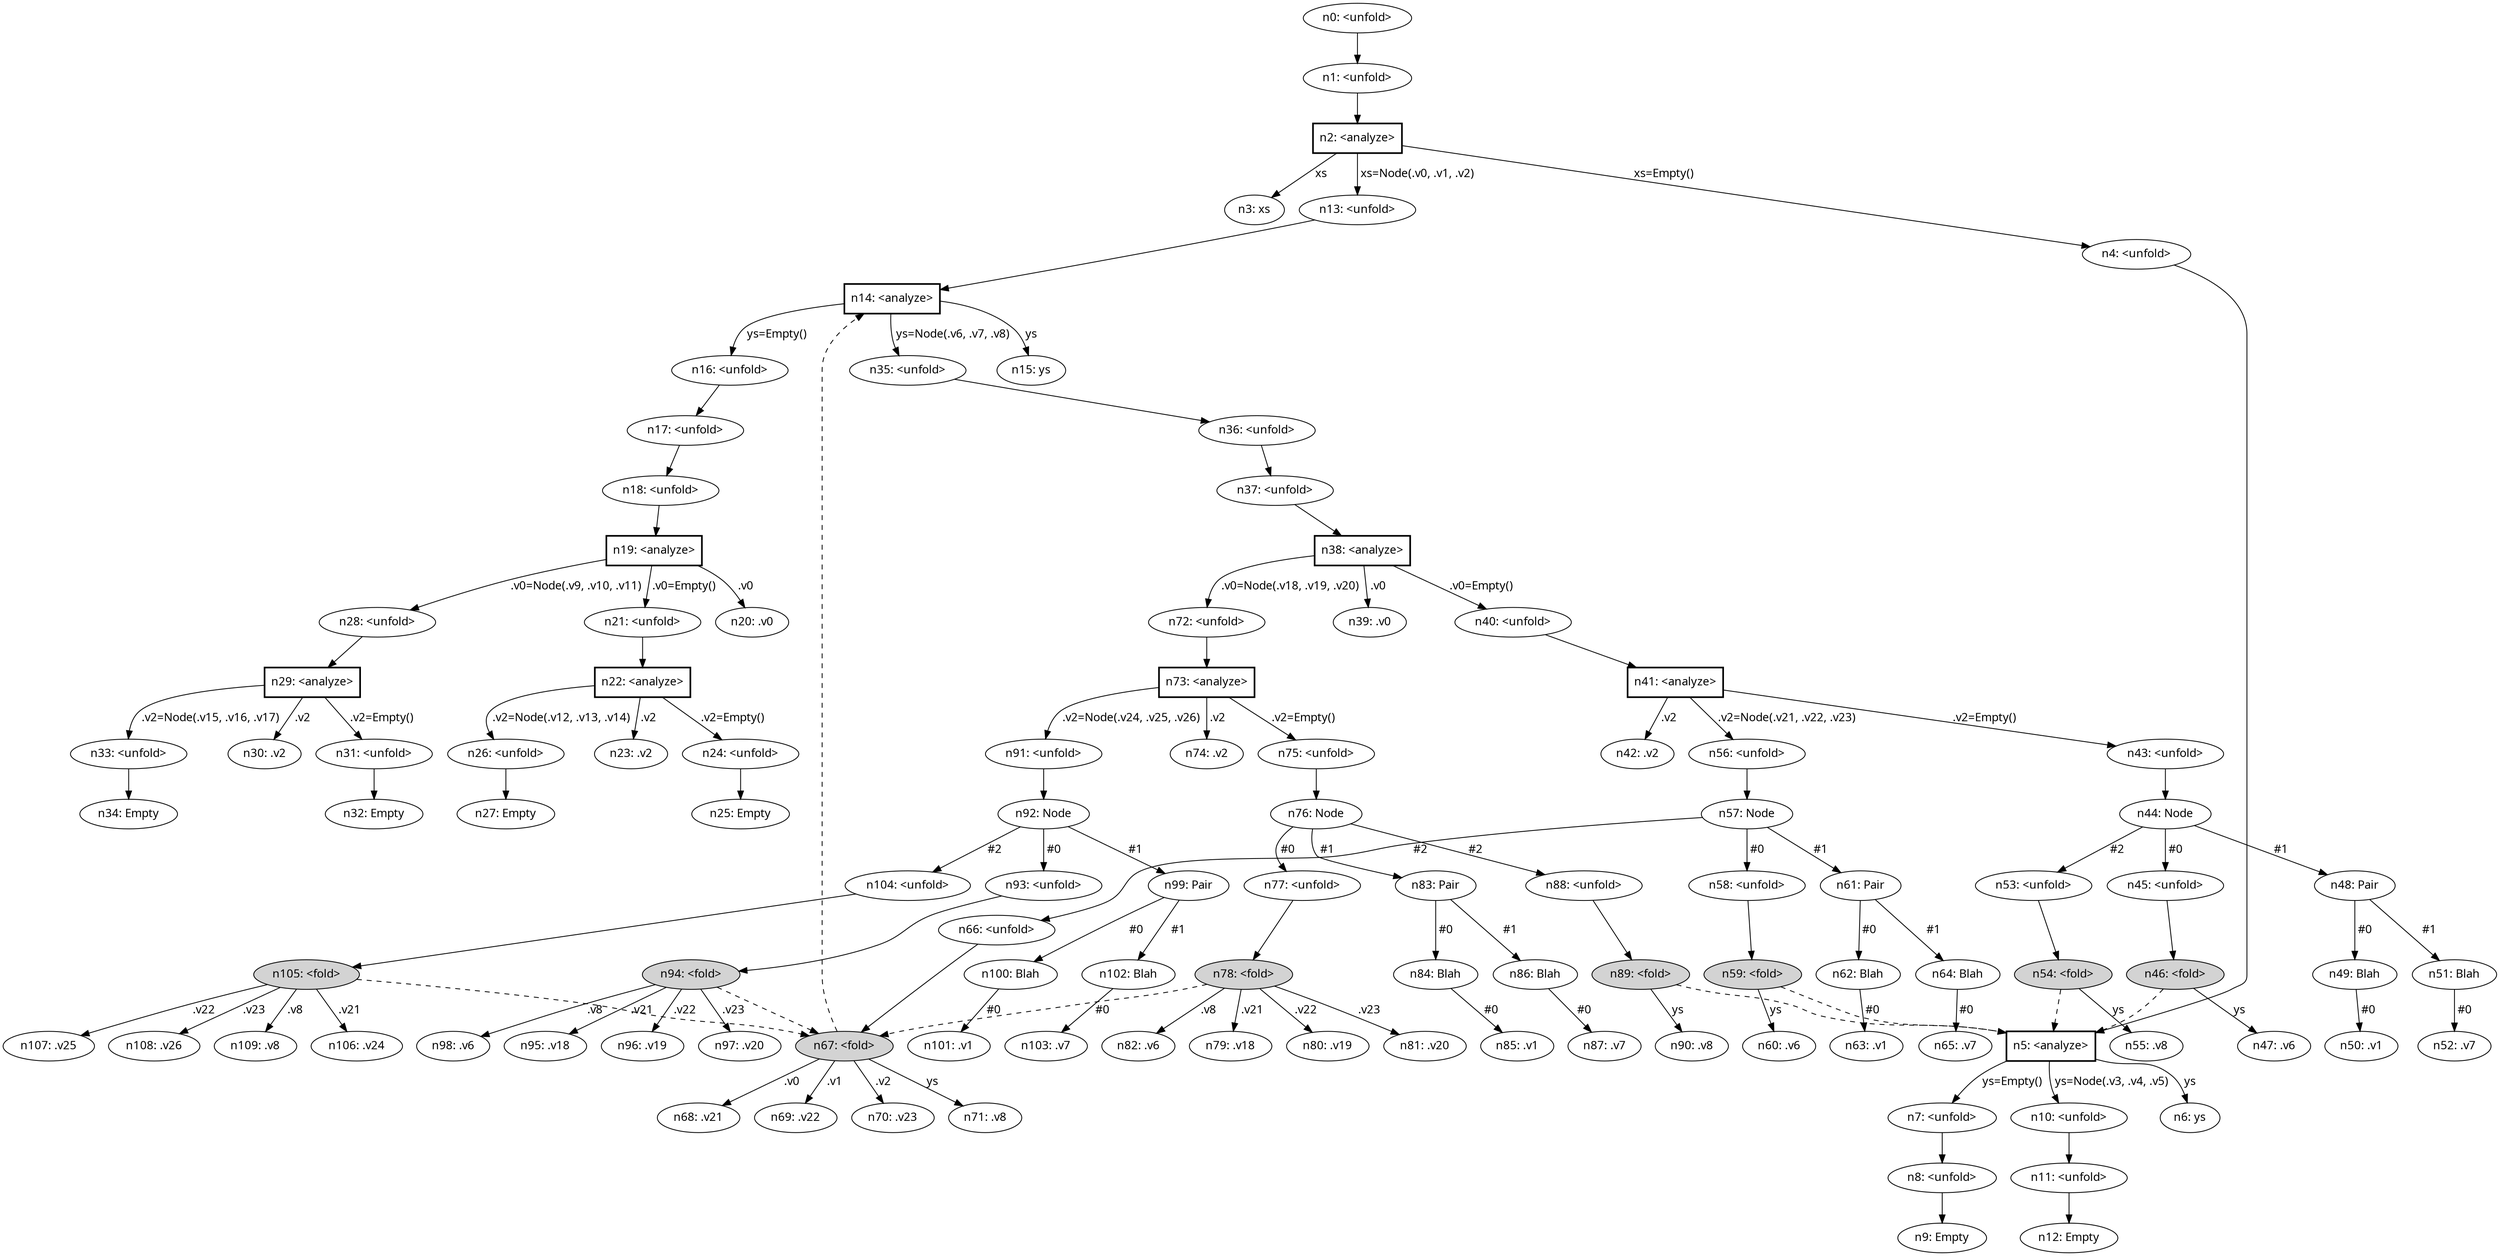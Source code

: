 digraph {
    node [fontname="bold helvetica"];
    edge [fontname="bold helvetica"];
    n0 [label="n0: <unfold>"];
    n1 [label="n1: <unfold>"];
    n0 -> n1;
    n2 [label="n2: <analyze>"] [shape=box style=bold];
    n1 -> n2;
    n3 [label="n3: xs"];
    n2 -> n3 [label=" xs "];
    n4 [label="n4: <unfold>"];
    n2 -> n4 [label=" xs=Empty() "];
    n5 [label="n5: <analyze>"] [shape=box style=bold];
    n4 -> n5;
    n6 [label="n6: ys"];
    n5 -> n6 [label=" ys "];
    n7 [label="n7: <unfold>"];
    n5 -> n7 [label=" ys=Empty() "];
    n8 [label="n8: <unfold>"];
    n7 -> n8;
    n9 [label="n9: Empty"];
    n8 -> n9;
    n10 [label="n10: <unfold>"];
    n5 -> n10 [label=" ys=Node(.v3, .v4, .v5) "];
    n11 [label="n11: <unfold>"];
    n10 -> n11;
    n12 [label="n12: Empty"];
    n11 -> n12;
    n13 [label="n13: <unfold>"];
    n2 -> n13 [label=" xs=Node(.v0, .v1, .v2) "];
    n14 [label="n14: <analyze>"] [shape=box style=bold];
    n13 -> n14;
    n15 [label="n15: ys"];
    n14 -> n15 [label=" ys "];
    n16 [label="n16: <unfold>"];
    n14 -> n16 [label=" ys=Empty() "];
    n17 [label="n17: <unfold>"];
    n16 -> n17;
    n18 [label="n18: <unfold>"];
    n17 -> n18;
    n19 [label="n19: <analyze>"] [shape=box style=bold];
    n18 -> n19;
    n20 [label="n20: .v0"];
    n19 -> n20 [label=" .v0 "];
    n21 [label="n21: <unfold>"];
    n19 -> n21 [label=" .v0=Empty() "];
    n22 [label="n22: <analyze>"] [shape=box style=bold];
    n21 -> n22;
    n23 [label="n23: .v2"];
    n22 -> n23 [label=" .v2 "];
    n24 [label="n24: <unfold>"];
    n22 -> n24 [label=" .v2=Empty() "];
    n25 [label="n25: Empty"];
    n24 -> n25;
    n26 [label="n26: <unfold>"];
    n22 -> n26 [label=" .v2=Node(.v12, .v13, .v14) "];
    n27 [label="n27: Empty"];
    n26 -> n27;
    n28 [label="n28: <unfold>"];
    n19 -> n28 [label=" .v0=Node(.v9, .v10, .v11) "];
    n29 [label="n29: <analyze>"] [shape=box style=bold];
    n28 -> n29;
    n30 [label="n30: .v2"];
    n29 -> n30 [label=" .v2 "];
    n31 [label="n31: <unfold>"];
    n29 -> n31 [label=" .v2=Empty() "];
    n32 [label="n32: Empty"];
    n31 -> n32;
    n33 [label="n33: <unfold>"];
    n29 -> n33 [label=" .v2=Node(.v15, .v16, .v17) "];
    n34 [label="n34: Empty"];
    n33 -> n34;
    n35 [label="n35: <unfold>"];
    n14 -> n35 [label=" ys=Node(.v6, .v7, .v8) "];
    n36 [label="n36: <unfold>"];
    n35 -> n36;
    n37 [label="n37: <unfold>"];
    n36 -> n37;
    n38 [label="n38: <analyze>"] [shape=box style=bold];
    n37 -> n38;
    n39 [label="n39: .v0"];
    n38 -> n39 [label=" .v0 "];
    n40 [label="n40: <unfold>"];
    n38 -> n40 [label=" .v0=Empty() "];
    n41 [label="n41: <analyze>"] [shape=box style=bold];
    n40 -> n41;
    n42 [label="n42: .v2"];
    n41 -> n42 [label=" .v2 "];
    n43 [label="n43: <unfold>"];
    n41 -> n43 [label=" .v2=Empty() "];
    n44 [label="n44: Node"];
    n43 -> n44;
    n45 [label="n45: <unfold>"];
    n44 -> n45 [label=" #0 "];
    n46 [label="n46: <fold>"] [style=filled];
    n45 -> n46;
    n46 -> n5 [style=dashed];
    n47 [label="n47: .v6"];
    n46 -> n47 [label=" ys "];
    n48 [label="n48: Pair"];
    n44 -> n48 [label=" #1 "];
    n49 [label="n49: Blah"];
    n48 -> n49 [label=" #0 "];
    n50 [label="n50: .v1"];
    n49 -> n50 [label=" #0 "];
    n51 [label="n51: Blah"];
    n48 -> n51 [label=" #1 "];
    n52 [label="n52: .v7"];
    n51 -> n52 [label=" #0 "];
    n53 [label="n53: <unfold>"];
    n44 -> n53 [label=" #2 "];
    n54 [label="n54: <fold>"] [style=filled];
    n53 -> n54;
    n54 -> n5 [style=dashed];
    n55 [label="n55: .v8"];
    n54 -> n55 [label=" ys "];
    n56 [label="n56: <unfold>"];
    n41 -> n56 [label=" .v2=Node(.v21, .v22, .v23) "];
    n57 [label="n57: Node"];
    n56 -> n57;
    n58 [label="n58: <unfold>"];
    n57 -> n58 [label=" #0 "];
    n59 [label="n59: <fold>"] [style=filled];
    n58 -> n59;
    n59 -> n5 [style=dashed];
    n60 [label="n60: .v6"];
    n59 -> n60 [label=" ys "];
    n61 [label="n61: Pair"];
    n57 -> n61 [label=" #1 "];
    n62 [label="n62: Blah"];
    n61 -> n62 [label=" #0 "];
    n63 [label="n63: .v1"];
    n62 -> n63 [label=" #0 "];
    n64 [label="n64: Blah"];
    n61 -> n64 [label=" #1 "];
    n65 [label="n65: .v7"];
    n64 -> n65 [label=" #0 "];
    n66 [label="n66: <unfold>"];
    n57 -> n66 [label=" #2 "];
    n67 [label="n67: <fold>"] [style=filled];
    n66 -> n67;
    n67 -> n14 [style=dashed];
    n68 [label="n68: .v21"];
    n67 -> n68 [label=" .v0 "];
    n69 [label="n69: .v22"];
    n67 -> n69 [label=" .v1 "];
    n70 [label="n70: .v23"];
    n67 -> n70 [label=" .v2 "];
    n71 [label="n71: .v8"];
    n67 -> n71 [label=" ys "];
    n72 [label="n72: <unfold>"];
    n38 -> n72 [label=" .v0=Node(.v18, .v19, .v20) "];
    n73 [label="n73: <analyze>"] [shape=box style=bold];
    n72 -> n73;
    n74 [label="n74: .v2"];
    n73 -> n74 [label=" .v2 "];
    n75 [label="n75: <unfold>"];
    n73 -> n75 [label=" .v2=Empty() "];
    n76 [label="n76: Node"];
    n75 -> n76;
    n77 [label="n77: <unfold>"];
    n76 -> n77 [label=" #0 "];
    n78 [label="n78: <fold>"] [style=filled];
    n77 -> n78;
    n78 -> n67 [style=dashed];
    n79 [label="n79: .v18"];
    n78 -> n79 [label=" .v21 "];
    n80 [label="n80: .v19"];
    n78 -> n80 [label=" .v22 "];
    n81 [label="n81: .v20"];
    n78 -> n81 [label=" .v23 "];
    n82 [label="n82: .v6"];
    n78 -> n82 [label=" .v8 "];
    n83 [label="n83: Pair"];
    n76 -> n83 [label=" #1 "];
    n84 [label="n84: Blah"];
    n83 -> n84 [label=" #0 "];
    n85 [label="n85: .v1"];
    n84 -> n85 [label=" #0 "];
    n86 [label="n86: Blah"];
    n83 -> n86 [label=" #1 "];
    n87 [label="n87: .v7"];
    n86 -> n87 [label=" #0 "];
    n88 [label="n88: <unfold>"];
    n76 -> n88 [label=" #2 "];
    n89 [label="n89: <fold>"] [style=filled];
    n88 -> n89;
    n89 -> n5 [style=dashed];
    n90 [label="n90: .v8"];
    n89 -> n90 [label=" ys "];
    n91 [label="n91: <unfold>"];
    n73 -> n91 [label=" .v2=Node(.v24, .v25, .v26) "];
    n92 [label="n92: Node"];
    n91 -> n92;
    n93 [label="n93: <unfold>"];
    n92 -> n93 [label=" #0 "];
    n94 [label="n94: <fold>"] [style=filled];
    n93 -> n94;
    n94 -> n67 [style=dashed];
    n95 [label="n95: .v18"];
    n94 -> n95 [label=" .v21 "];
    n96 [label="n96: .v19"];
    n94 -> n96 [label=" .v22 "];
    n97 [label="n97: .v20"];
    n94 -> n97 [label=" .v23 "];
    n98 [label="n98: .v6"];
    n94 -> n98 [label=" .v8 "];
    n99 [label="n99: Pair"];
    n92 -> n99 [label=" #1 "];
    n100 [label="n100: Blah"];
    n99 -> n100 [label=" #0 "];
    n101 [label="n101: .v1"];
    n100 -> n101 [label=" #0 "];
    n102 [label="n102: Blah"];
    n99 -> n102 [label=" #1 "];
    n103 [label="n103: .v7"];
    n102 -> n103 [label=" #0 "];
    n104 [label="n104: <unfold>"];
    n92 -> n104 [label=" #2 "];
    n105 [label="n105: <fold>"] [style=filled];
    n104 -> n105;
    n105 -> n67 [style=dashed];
    n106 [label="n106: .v24"];
    n105 -> n106 [label=" .v21 "];
    n107 [label="n107: .v25"];
    n105 -> n107 [label=" .v22 "];
    n108 [label="n108: .v26"];
    n105 -> n108 [label=" .v23 "];
    n109 [label="n109: .v8"];
    n105 -> n109 [label=" .v8 "];
}
